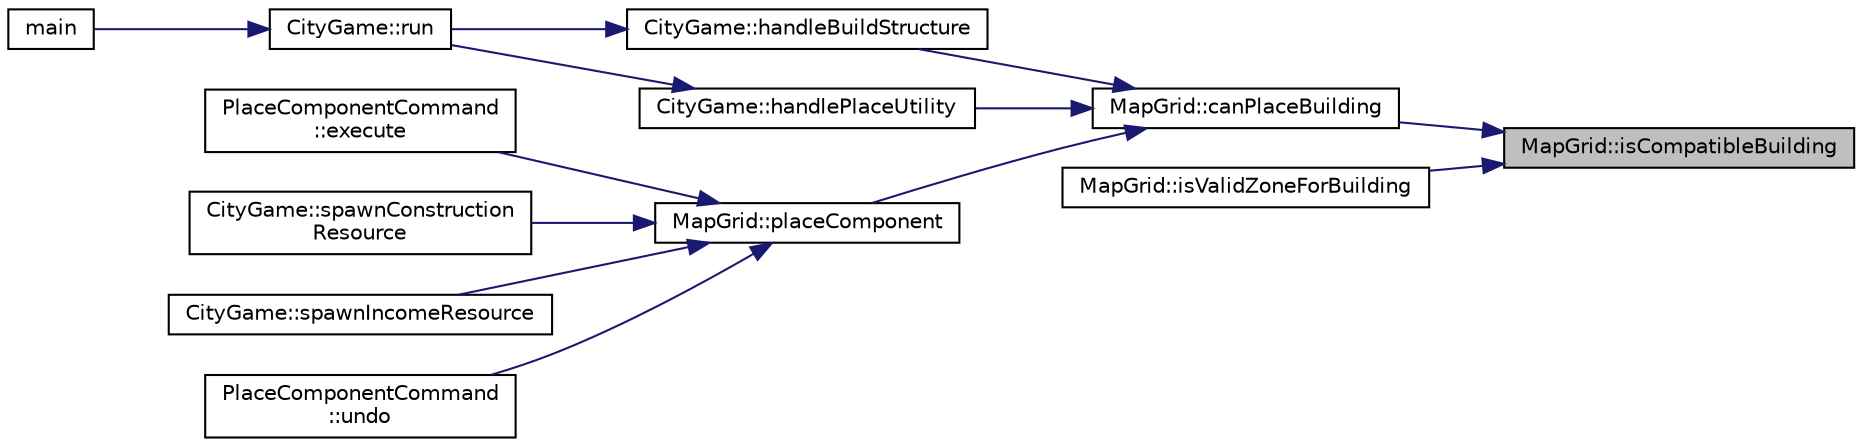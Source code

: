 digraph "MapGrid::isCompatibleBuilding"
{
 // LATEX_PDF_SIZE
  edge [fontname="Helvetica",fontsize="10",labelfontname="Helvetica",labelfontsize="10"];
  node [fontname="Helvetica",fontsize="10",shape=record];
  rankdir="RL";
  Node1 [label="MapGrid::isCompatibleBuilding",height=0.2,width=0.4,color="black", fillcolor="grey75", style="filled", fontcolor="black",tooltip=" "];
  Node1 -> Node2 [dir="back",color="midnightblue",fontsize="10",style="solid",fontname="Helvetica"];
  Node2 [label="MapGrid::canPlaceBuilding",height=0.2,width=0.4,color="black", fillcolor="white", style="filled",URL="$classMapGrid.html#a1eea5ceaf006f0fa065dc80a2dc798e8",tooltip=" "];
  Node2 -> Node3 [dir="back",color="midnightblue",fontsize="10",style="solid",fontname="Helvetica"];
  Node3 [label="CityGame::handleBuildStructure",height=0.2,width=0.4,color="black", fillcolor="white", style="filled",URL="$classCityGame.html#adef5c49d44b7b5faf191ec7c7684148d",tooltip=" "];
  Node3 -> Node4 [dir="back",color="midnightblue",fontsize="10",style="solid",fontname="Helvetica"];
  Node4 [label="CityGame::run",height=0.2,width=0.4,color="black", fillcolor="white", style="filled",URL="$classCityGame.html#ad26bc885078e071e3ad2b40787fcca18",tooltip=" "];
  Node4 -> Node5 [dir="back",color="midnightblue",fontsize="10",style="solid",fontname="Helvetica"];
  Node5 [label="main",height=0.2,width=0.4,color="black", fillcolor="white", style="filled",URL="$main_8cpp.html#ae66f6b31b5ad750f1fe042a706a4e3d4",tooltip=" "];
  Node2 -> Node6 [dir="back",color="midnightblue",fontsize="10",style="solid",fontname="Helvetica"];
  Node6 [label="CityGame::handlePlaceUtility",height=0.2,width=0.4,color="black", fillcolor="white", style="filled",URL="$classCityGame.html#ab3ae97e4d2c87052b1a0635d5a2bcb77",tooltip=" "];
  Node6 -> Node4 [dir="back",color="midnightblue",fontsize="10",style="solid",fontname="Helvetica"];
  Node2 -> Node7 [dir="back",color="midnightblue",fontsize="10",style="solid",fontname="Helvetica"];
  Node7 [label="MapGrid::placeComponent",height=0.2,width=0.4,color="black", fillcolor="white", style="filled",URL="$classMapGrid.html#a43d1675c176dca9e37f6e1027f15c98a",tooltip=" "];
  Node7 -> Node8 [dir="back",color="midnightblue",fontsize="10",style="solid",fontname="Helvetica"];
  Node8 [label="PlaceComponentCommand\l::execute",height=0.2,width=0.4,color="black", fillcolor="white", style="filled",URL="$classPlaceComponentCommand.html#aa4967ddf48dca107ef3b826f14e0e6bf",tooltip="Executes the command, placing the component on the MapGrid."];
  Node7 -> Node9 [dir="back",color="midnightblue",fontsize="10",style="solid",fontname="Helvetica"];
  Node9 [label="CityGame::spawnConstruction\lResource",height=0.2,width=0.4,color="black", fillcolor="white", style="filled",URL="$classCityGame.html#aaec8cad6c61ec2ee45205b6f9dc6b9e8",tooltip=" "];
  Node7 -> Node10 [dir="back",color="midnightblue",fontsize="10",style="solid",fontname="Helvetica"];
  Node10 [label="CityGame::spawnIncomeResource",height=0.2,width=0.4,color="black", fillcolor="white", style="filled",URL="$classCityGame.html#a15cdbeda46ca45114a518077ae85f207",tooltip=" "];
  Node7 -> Node11 [dir="back",color="midnightblue",fontsize="10",style="solid",fontname="Helvetica"];
  Node11 [label="PlaceComponentCommand\l::undo",height=0.2,width=0.4,color="black", fillcolor="white", style="filled",URL="$classPlaceComponentCommand.html#a5350e34b31e5118bdf3c98e984434064",tooltip="Undoes the command, restoring the previous component at the location."];
  Node1 -> Node12 [dir="back",color="midnightblue",fontsize="10",style="solid",fontname="Helvetica"];
  Node12 [label="MapGrid::isValidZoneForBuilding",height=0.2,width=0.4,color="black", fillcolor="white", style="filled",URL="$classMapGrid.html#ab136accd807ad55211796fc1feb40400",tooltip=" "];
}

